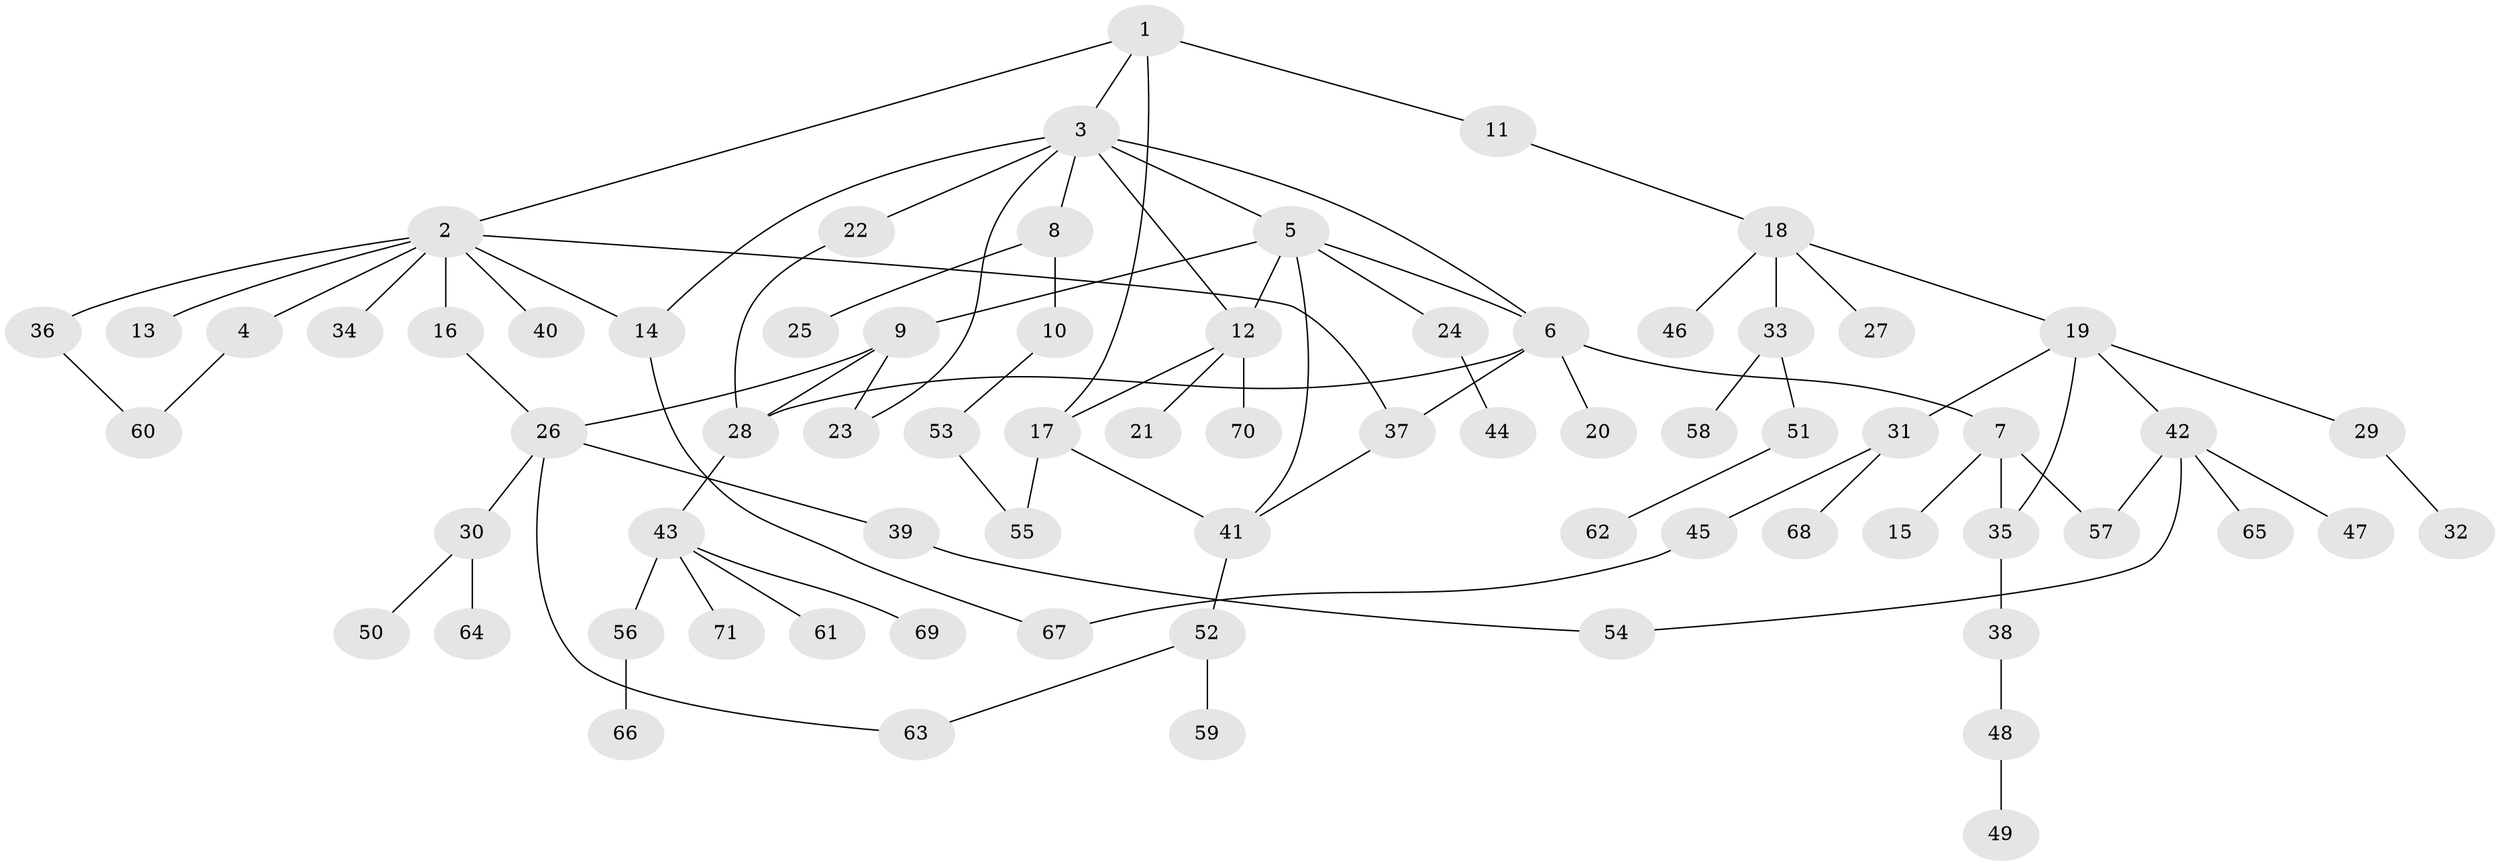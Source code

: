 // Generated by graph-tools (version 1.1) at 2025/42/03/09/25 04:42:24]
// undirected, 71 vertices, 88 edges
graph export_dot {
graph [start="1"]
  node [color=gray90,style=filled];
  1;
  2;
  3;
  4;
  5;
  6;
  7;
  8;
  9;
  10;
  11;
  12;
  13;
  14;
  15;
  16;
  17;
  18;
  19;
  20;
  21;
  22;
  23;
  24;
  25;
  26;
  27;
  28;
  29;
  30;
  31;
  32;
  33;
  34;
  35;
  36;
  37;
  38;
  39;
  40;
  41;
  42;
  43;
  44;
  45;
  46;
  47;
  48;
  49;
  50;
  51;
  52;
  53;
  54;
  55;
  56;
  57;
  58;
  59;
  60;
  61;
  62;
  63;
  64;
  65;
  66;
  67;
  68;
  69;
  70;
  71;
  1 -- 2;
  1 -- 3;
  1 -- 11;
  1 -- 17;
  2 -- 4;
  2 -- 13;
  2 -- 14;
  2 -- 16;
  2 -- 34;
  2 -- 36;
  2 -- 40;
  2 -- 37;
  3 -- 5;
  3 -- 8;
  3 -- 12;
  3 -- 22;
  3 -- 23;
  3 -- 6;
  3 -- 14;
  4 -- 60;
  5 -- 6;
  5 -- 9;
  5 -- 24;
  5 -- 41;
  5 -- 12;
  6 -- 7;
  6 -- 20;
  6 -- 37;
  6 -- 28;
  7 -- 15;
  7 -- 35;
  7 -- 57;
  8 -- 10;
  8 -- 25;
  9 -- 26;
  9 -- 23;
  9 -- 28;
  10 -- 53;
  11 -- 18;
  12 -- 21;
  12 -- 70;
  12 -- 17;
  14 -- 67;
  16 -- 26;
  17 -- 41;
  17 -- 55;
  18 -- 19;
  18 -- 27;
  18 -- 33;
  18 -- 46;
  19 -- 29;
  19 -- 31;
  19 -- 42;
  19 -- 35;
  22 -- 28;
  24 -- 44;
  26 -- 30;
  26 -- 39;
  26 -- 63;
  28 -- 43;
  29 -- 32;
  30 -- 50;
  30 -- 64;
  31 -- 45;
  31 -- 68;
  33 -- 51;
  33 -- 58;
  35 -- 38;
  36 -- 60;
  37 -- 41;
  38 -- 48;
  39 -- 54;
  41 -- 52;
  42 -- 47;
  42 -- 54;
  42 -- 57;
  42 -- 65;
  43 -- 56;
  43 -- 61;
  43 -- 69;
  43 -- 71;
  45 -- 67;
  48 -- 49;
  51 -- 62;
  52 -- 59;
  52 -- 63;
  53 -- 55;
  56 -- 66;
}
